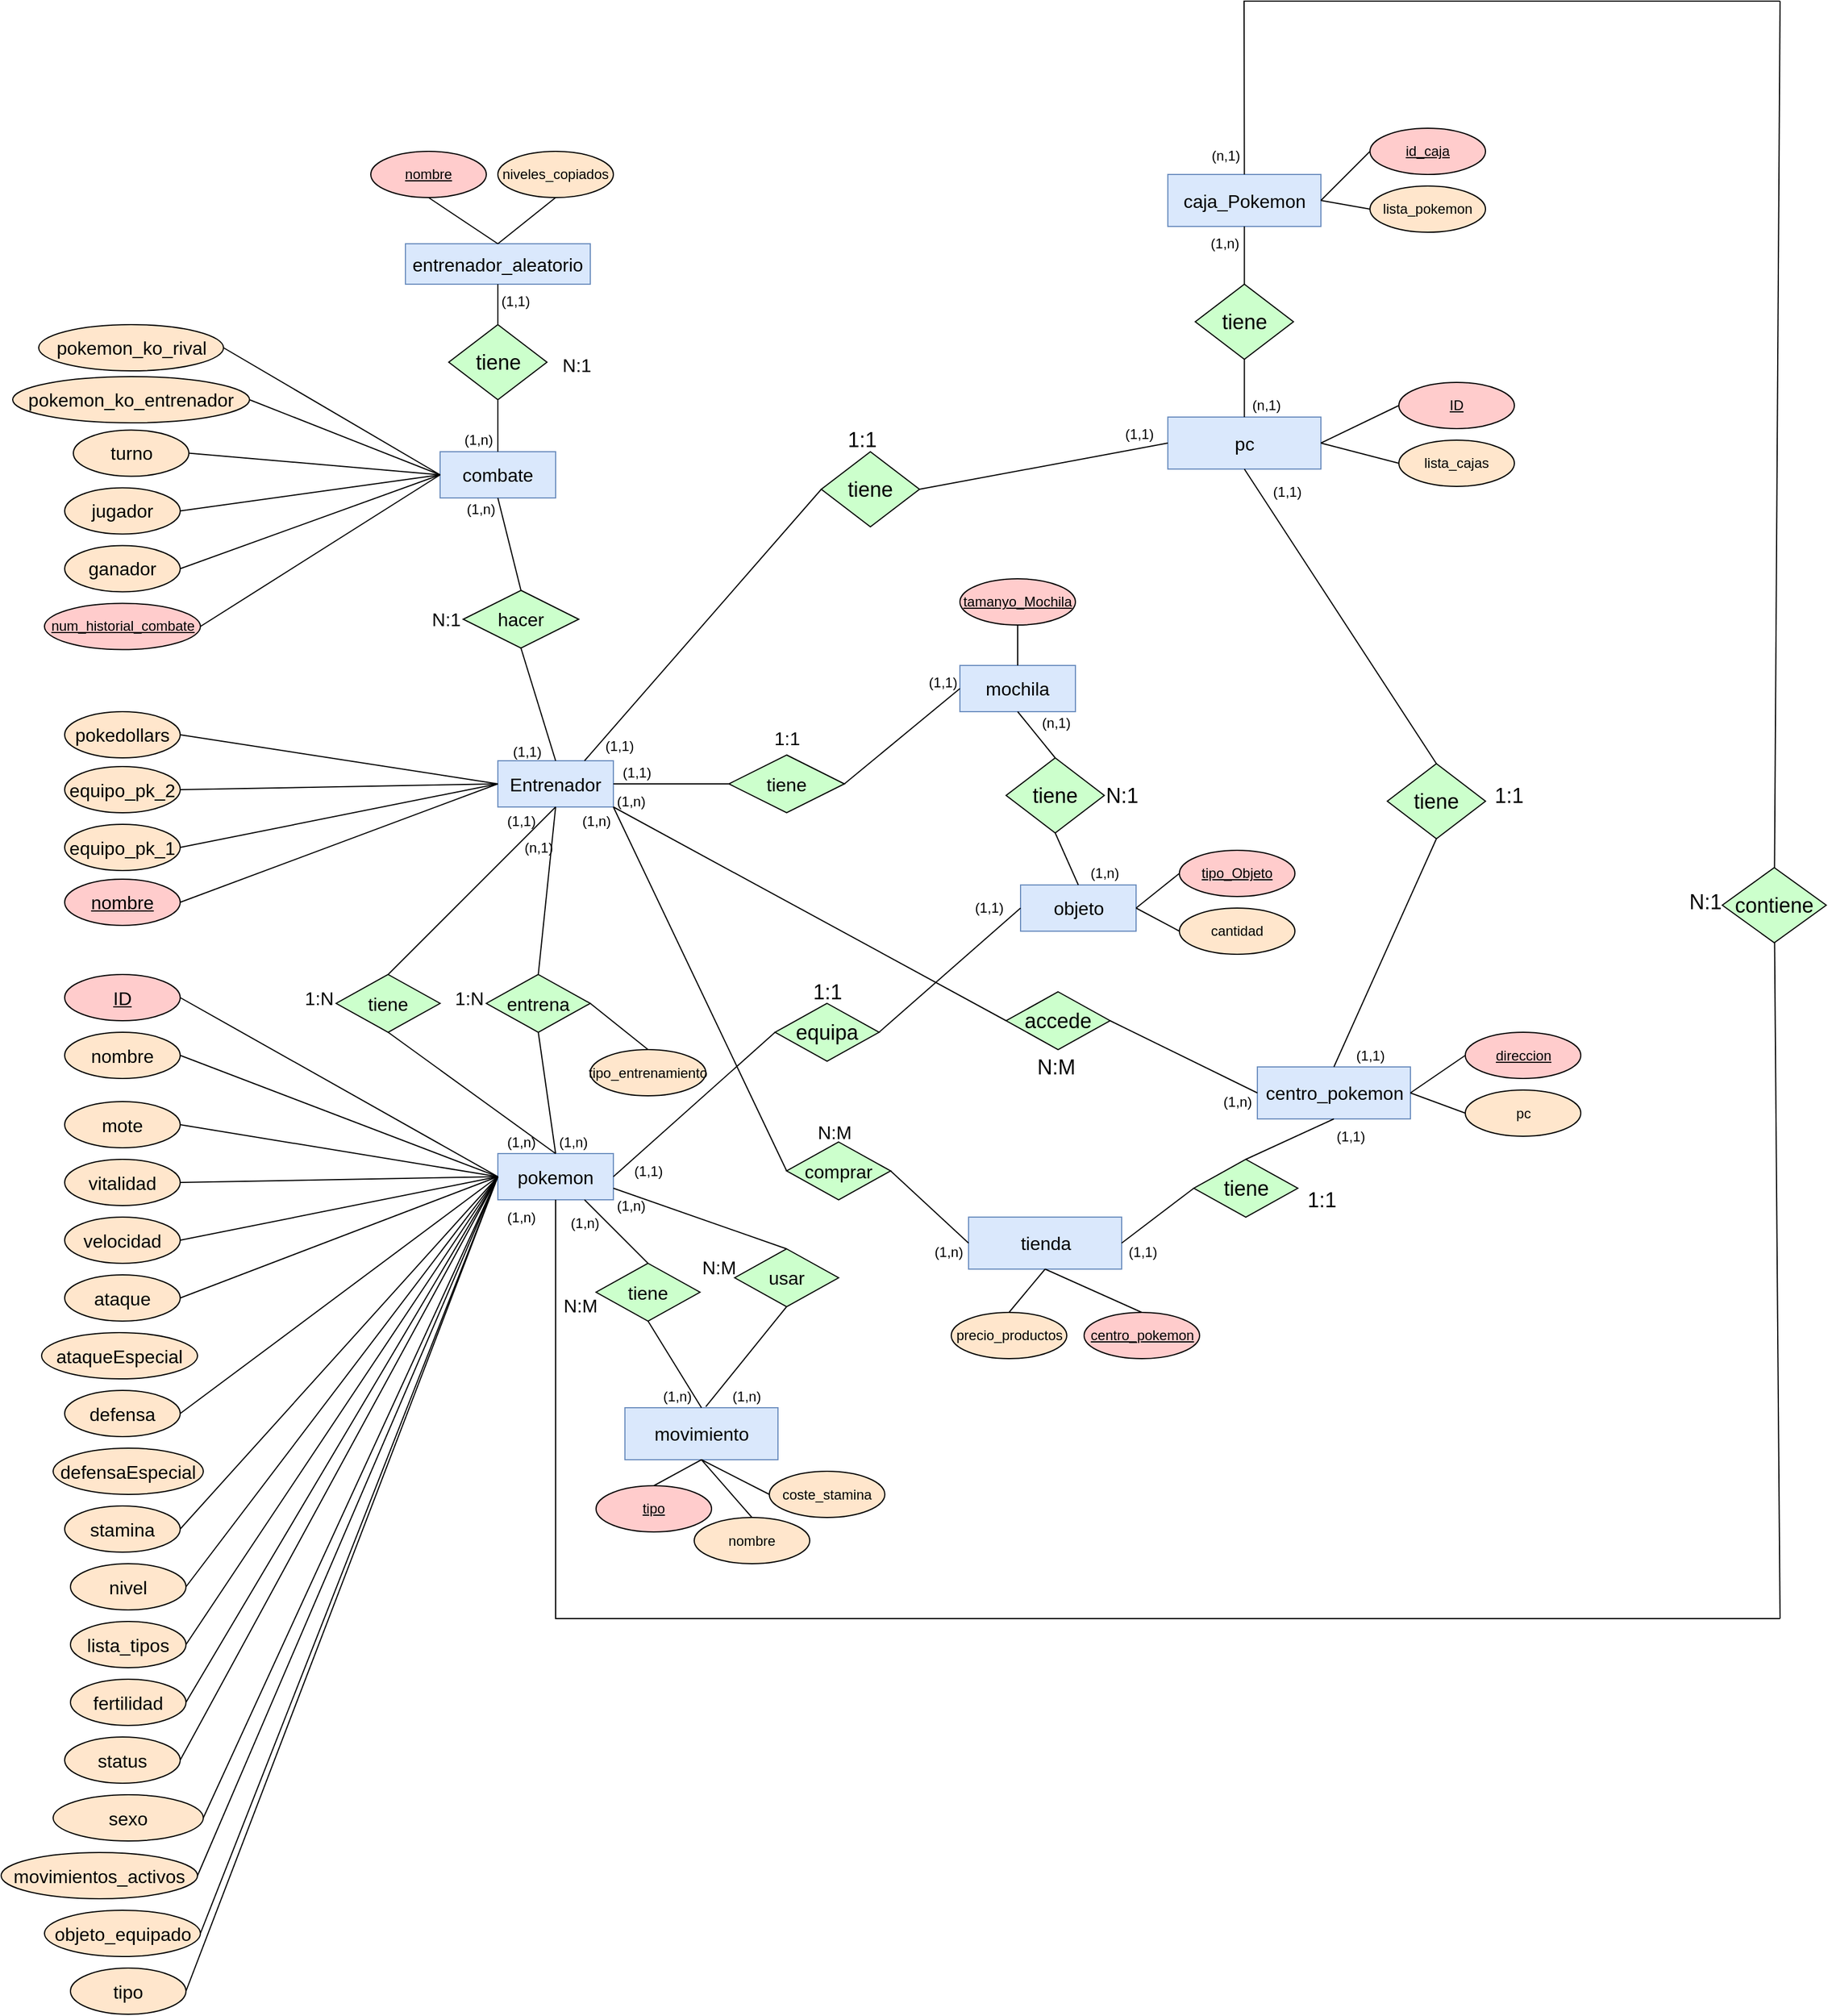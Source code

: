 <mxfile version="21.0.4" type="google"><diagram id="R2lEEEUBdFMjLlhIrx00" name="Page-1"><mxGraphModel dx="3112" dy="1042" grid="1" gridSize="10" guides="1" tooltips="1" connect="1" arrows="1" fold="1" page="1" pageScale="1" pageWidth="850" pageHeight="1100" math="0" shadow="0" extFonts="Permanent Marker^https://fonts.googleapis.com/css?family=Permanent+Marker"><root><mxCell id="0"/><mxCell id="1" parent="0"/><mxCell id="y7Jw2_vpx8nXLAR5U6la-2" value="pokemon" style="whiteSpace=wrap;html=1;align=center;fontSize=16;fillColor=#dae8fc;strokeColor=#6c8ebf;" parent="1" vertex="1"><mxGeometry x="170" y="1237.5" width="100" height="40" as="geometry"/></mxCell><mxCell id="y7Jw2_vpx8nXLAR5U6la-3" value="tiene" style="shape=rhombus;perimeter=rhombusPerimeter;whiteSpace=wrap;html=1;align=center;fontSize=16;fillColor=#CCFFCC;" parent="1" vertex="1"><mxGeometry x="30" y="1082.5" width="90" height="50" as="geometry"/></mxCell><mxCell id="y7Jw2_vpx8nXLAR5U6la-4" value="nombre" style="ellipse;whiteSpace=wrap;html=1;align=center;fontSize=16;fillColor=#FFE6CC;" parent="1" vertex="1"><mxGeometry x="-205" y="1132.5" width="100" height="40" as="geometry"/></mxCell><mxCell id="y7Jw2_vpx8nXLAR5U6la-5" value="ID" style="ellipse;whiteSpace=wrap;html=1;align=center;fontStyle=4;fontSize=16;fillColor=#FFCCCC;" parent="1" vertex="1"><mxGeometry x="-205" y="1082.5" width="100" height="40" as="geometry"/></mxCell><mxCell id="y7Jw2_vpx8nXLAR5U6la-6" value="mote" style="ellipse;whiteSpace=wrap;html=1;align=center;fontSize=16;fillColor=#FFE6CC;" parent="1" vertex="1"><mxGeometry x="-205" y="1192.5" width="100" height="40" as="geometry"/></mxCell><mxCell id="y7Jw2_vpx8nXLAR5U6la-7" value="vitalidad" style="ellipse;whiteSpace=wrap;html=1;align=center;fontSize=16;fillColor=#FFE6CC;" parent="1" vertex="1"><mxGeometry x="-205" y="1242.5" width="100" height="40" as="geometry"/></mxCell><mxCell id="y7Jw2_vpx8nXLAR5U6la-8" value="velocidad" style="ellipse;whiteSpace=wrap;html=1;align=center;fontSize=16;fillColor=#FFE6CC;" parent="1" vertex="1"><mxGeometry x="-205" y="1292.5" width="100" height="40" as="geometry"/></mxCell><mxCell id="y7Jw2_vpx8nXLAR5U6la-9" value="ataque" style="ellipse;whiteSpace=wrap;html=1;align=center;fontSize=16;fillColor=#FFE6CC;" parent="1" vertex="1"><mxGeometry x="-205" y="1342.5" width="100" height="40" as="geometry"/></mxCell><mxCell id="y7Jw2_vpx8nXLAR5U6la-10" value="ataqueEspecial" style="ellipse;whiteSpace=wrap;html=1;align=center;fontSize=16;fillColor=#FFE6CC;" parent="1" vertex="1"><mxGeometry x="-225" y="1392.5" width="135" height="40" as="geometry"/></mxCell><mxCell id="y7Jw2_vpx8nXLAR5U6la-11" value="defensa" style="ellipse;whiteSpace=wrap;html=1;align=center;fontSize=16;fillColor=#FFE6CC;" parent="1" vertex="1"><mxGeometry x="-205" y="1442.5" width="100" height="40" as="geometry"/></mxCell><mxCell id="y7Jw2_vpx8nXLAR5U6la-12" value="defensaEspecial" style="ellipse;whiteSpace=wrap;html=1;align=center;fontSize=16;fillColor=#FFE6CC;" parent="1" vertex="1"><mxGeometry x="-215" y="1492.5" width="130" height="40" as="geometry"/></mxCell><mxCell id="y7Jw2_vpx8nXLAR5U6la-13" value="stamina" style="ellipse;whiteSpace=wrap;html=1;align=center;fontSize=16;fillColor=#FFE6CC;" parent="1" vertex="1"><mxGeometry x="-205" y="1542.5" width="100" height="40" as="geometry"/></mxCell><mxCell id="y7Jw2_vpx8nXLAR5U6la-14" value="nivel" style="ellipse;whiteSpace=wrap;html=1;align=center;fontSize=16;fillColor=#FFE6CC;" parent="1" vertex="1"><mxGeometry x="-200" y="1592.5" width="100" height="40" as="geometry"/></mxCell><mxCell id="y7Jw2_vpx8nXLAR5U6la-15" value="lista_tipos" style="ellipse;whiteSpace=wrap;html=1;align=center;fontSize=16;fillColor=#FFE6CC;" parent="1" vertex="1"><mxGeometry x="-200" y="1642.5" width="100" height="40" as="geometry"/></mxCell><mxCell id="y7Jw2_vpx8nXLAR5U6la-16" value="fertilidad" style="ellipse;whiteSpace=wrap;html=1;align=center;fontSize=16;fillColor=#FFE6CC;" parent="1" vertex="1"><mxGeometry x="-200" y="1692.5" width="100" height="40" as="geometry"/></mxCell><mxCell id="y7Jw2_vpx8nXLAR5U6la-17" value="status" style="ellipse;whiteSpace=wrap;html=1;align=center;fontSize=16;fillColor=#FFE6CC;" parent="1" vertex="1"><mxGeometry x="-205" y="1742.5" width="100" height="40" as="geometry"/></mxCell><mxCell id="y7Jw2_vpx8nXLAR5U6la-18" value="sexo" style="ellipse;whiteSpace=wrap;html=1;align=center;fontSize=16;fillColor=#FFE6CC;" parent="1" vertex="1"><mxGeometry x="-215" y="1792.5" width="130" height="40" as="geometry"/></mxCell><mxCell id="y7Jw2_vpx8nXLAR5U6la-19" value="movimientos_activos" style="ellipse;whiteSpace=wrap;html=1;align=center;fontSize=16;fillColor=#FFE6CC;" parent="1" vertex="1"><mxGeometry x="-260" y="1842.5" width="170" height="40" as="geometry"/></mxCell><mxCell id="y7Jw2_vpx8nXLAR5U6la-20" value="objeto_equipado" style="ellipse;whiteSpace=wrap;html=1;align=center;fontSize=16;fillColor=#FFE6CC;" parent="1" vertex="1"><mxGeometry x="-222.5" y="1892.5" width="135" height="40" as="geometry"/></mxCell><mxCell id="y7Jw2_vpx8nXLAR5U6la-21" value="tipo" style="ellipse;whiteSpace=wrap;html=1;align=center;fontSize=16;fillColor=#FFE6CC;" parent="1" vertex="1"><mxGeometry x="-200" y="1942.5" width="100" height="40" as="geometry"/></mxCell><mxCell id="y7Jw2_vpx8nXLAR5U6la-22" value="" style="endArrow=none;html=1;rounded=0;fontSize=12;startSize=8;endSize=8;curved=1;exitX=1;exitY=0.5;exitDx=0;exitDy=0;entryX=0;entryY=0.5;entryDx=0;entryDy=0;" parent="1" source="y7Jw2_vpx8nXLAR5U6la-21" target="y7Jw2_vpx8nXLAR5U6la-2" edge="1"><mxGeometry relative="1" as="geometry"><mxPoint x="230" y="1277.5" as="sourcePoint"/><mxPoint x="390" y="1277.5" as="targetPoint"/></mxGeometry></mxCell><mxCell id="y7Jw2_vpx8nXLAR5U6la-23" value="" style="endArrow=none;html=1;rounded=0;fontSize=12;startSize=8;endSize=8;curved=1;entryX=0;entryY=0.5;entryDx=0;entryDy=0;exitX=1;exitY=0.5;exitDx=0;exitDy=0;" parent="1" source="y7Jw2_vpx8nXLAR5U6la-20" target="y7Jw2_vpx8nXLAR5U6la-2" edge="1"><mxGeometry relative="1" as="geometry"><mxPoint x="30" y="1647.5" as="sourcePoint"/><mxPoint x="390" y="1277.5" as="targetPoint"/></mxGeometry></mxCell><mxCell id="y7Jw2_vpx8nXLAR5U6la-25" value="" style="endArrow=none;html=1;rounded=0;fontSize=12;startSize=8;endSize=8;curved=1;exitX=1;exitY=0.5;exitDx=0;exitDy=0;entryX=0;entryY=0.5;entryDx=0;entryDy=0;" parent="1" source="y7Jw2_vpx8nXLAR5U6la-18" target="y7Jw2_vpx8nXLAR5U6la-2" edge="1"><mxGeometry relative="1" as="geometry"><mxPoint x="25" y="1557.5" as="sourcePoint"/><mxPoint x="390" y="1277.5" as="targetPoint"/></mxGeometry></mxCell><mxCell id="y7Jw2_vpx8nXLAR5U6la-26" value="" style="endArrow=none;html=1;rounded=0;fontSize=12;startSize=8;endSize=8;curved=1;exitX=1;exitY=0.5;exitDx=0;exitDy=0;" parent="1" source="y7Jw2_vpx8nXLAR5U6la-17" edge="1"><mxGeometry relative="1" as="geometry"><mxPoint x="230" y="1277.5" as="sourcePoint"/><mxPoint x="170" y="1257.5" as="targetPoint"/></mxGeometry></mxCell><mxCell id="y7Jw2_vpx8nXLAR5U6la-27" value="" style="endArrow=none;html=1;rounded=0;fontSize=12;startSize=8;endSize=8;curved=1;exitX=1;exitY=0.5;exitDx=0;exitDy=0;entryX=0;entryY=0.5;entryDx=0;entryDy=0;" parent="1" source="y7Jw2_vpx8nXLAR5U6la-16" target="y7Jw2_vpx8nXLAR5U6la-2" edge="1"><mxGeometry relative="1" as="geometry"><mxPoint x="230" y="1277.5" as="sourcePoint"/><mxPoint x="390" y="1277.5" as="targetPoint"/></mxGeometry></mxCell><mxCell id="y7Jw2_vpx8nXLAR5U6la-28" value="" style="endArrow=none;html=1;rounded=0;fontSize=12;startSize=8;endSize=8;curved=1;exitX=1;exitY=0.5;exitDx=0;exitDy=0;entryX=0;entryY=0.5;entryDx=0;entryDy=0;" parent="1" source="y7Jw2_vpx8nXLAR5U6la-15" target="y7Jw2_vpx8nXLAR5U6la-2" edge="1"><mxGeometry relative="1" as="geometry"><mxPoint x="230" y="1277.5" as="sourcePoint"/><mxPoint x="390" y="1277.5" as="targetPoint"/></mxGeometry></mxCell><mxCell id="y7Jw2_vpx8nXLAR5U6la-29" value="" style="endArrow=none;html=1;rounded=0;fontSize=12;startSize=8;endSize=8;curved=1;exitX=1;exitY=0.5;exitDx=0;exitDy=0;entryX=0;entryY=0.5;entryDx=0;entryDy=0;" parent="1" source="y7Jw2_vpx8nXLAR5U6la-14" target="y7Jw2_vpx8nXLAR5U6la-2" edge="1"><mxGeometry relative="1" as="geometry"><mxPoint x="230" y="1277.5" as="sourcePoint"/><mxPoint x="390" y="1277.5" as="targetPoint"/></mxGeometry></mxCell><mxCell id="y7Jw2_vpx8nXLAR5U6la-30" value="" style="endArrow=none;html=1;rounded=0;fontSize=12;startSize=8;endSize=8;curved=1;exitX=1;exitY=0.5;exitDx=0;exitDy=0;entryX=0;entryY=0.5;entryDx=0;entryDy=0;" parent="1" source="y7Jw2_vpx8nXLAR5U6la-13" target="y7Jw2_vpx8nXLAR5U6la-2" edge="1"><mxGeometry relative="1" as="geometry"><mxPoint x="230" y="1277.5" as="sourcePoint"/><mxPoint x="390" y="1277.5" as="targetPoint"/></mxGeometry></mxCell><mxCell id="y7Jw2_vpx8nXLAR5U6la-31" value="" style="endArrow=none;html=1;rounded=0;fontSize=12;startSize=8;endSize=8;curved=1;exitX=1;exitY=0.5;exitDx=0;exitDy=0;entryX=0;entryY=0.5;entryDx=0;entryDy=0;" parent="1" source="y7Jw2_vpx8nXLAR5U6la-7" target="y7Jw2_vpx8nXLAR5U6la-2" edge="1"><mxGeometry relative="1" as="geometry"><mxPoint x="25" y="1257.5" as="sourcePoint"/><mxPoint x="390" y="1277.5" as="targetPoint"/></mxGeometry></mxCell><mxCell id="y7Jw2_vpx8nXLAR5U6la-32" value="" style="endArrow=none;html=1;rounded=0;fontSize=12;startSize=8;endSize=8;curved=1;exitX=1;exitY=0.5;exitDx=0;exitDy=0;entryX=0;entryY=0.5;entryDx=0;entryDy=0;" parent="1" source="y7Jw2_vpx8nXLAR5U6la-11" target="y7Jw2_vpx8nXLAR5U6la-2" edge="1"><mxGeometry relative="1" as="geometry"><mxPoint x="230" y="1277.5" as="sourcePoint"/><mxPoint x="390" y="1277.5" as="targetPoint"/></mxGeometry></mxCell><mxCell id="y7Jw2_vpx8nXLAR5U6la-34" value="" style="endArrow=none;html=1;rounded=0;fontSize=12;startSize=8;endSize=8;curved=1;exitX=1;exitY=0.5;exitDx=0;exitDy=0;entryX=0;entryY=0.5;entryDx=0;entryDy=0;" parent="1" source="y7Jw2_vpx8nXLAR5U6la-9" target="y7Jw2_vpx8nXLAR5U6la-2" edge="1"><mxGeometry relative="1" as="geometry"><mxPoint x="230" y="1277.5" as="sourcePoint"/><mxPoint x="390" y="1277.5" as="targetPoint"/></mxGeometry></mxCell><mxCell id="y7Jw2_vpx8nXLAR5U6la-35" value="" style="endArrow=none;html=1;rounded=0;fontSize=12;startSize=8;endSize=8;curved=1;exitX=1;exitY=0.5;exitDx=0;exitDy=0;" parent="1" source="y7Jw2_vpx8nXLAR5U6la-8" edge="1"><mxGeometry relative="1" as="geometry"><mxPoint x="230" y="1277.5" as="sourcePoint"/><mxPoint x="170" y="1257.5" as="targetPoint"/></mxGeometry></mxCell><mxCell id="y7Jw2_vpx8nXLAR5U6la-37" value="" style="endArrow=none;html=1;rounded=0;fontSize=12;startSize=8;endSize=8;curved=1;exitX=1;exitY=0.5;exitDx=0;exitDy=0;entryX=0;entryY=0.5;entryDx=0;entryDy=0;" parent="1" source="y7Jw2_vpx8nXLAR5U6la-6" target="y7Jw2_vpx8nXLAR5U6la-2" edge="1"><mxGeometry relative="1" as="geometry"><mxPoint x="230" y="1277.5" as="sourcePoint"/><mxPoint x="390" y="1277.5" as="targetPoint"/></mxGeometry></mxCell><mxCell id="y7Jw2_vpx8nXLAR5U6la-38" value="" style="endArrow=none;html=1;rounded=0;fontSize=12;startSize=8;endSize=8;curved=1;exitX=1;exitY=0.5;exitDx=0;exitDy=0;entryX=0;entryY=0.5;entryDx=0;entryDy=0;" parent="1" source="y7Jw2_vpx8nXLAR5U6la-5" target="y7Jw2_vpx8nXLAR5U6la-2" edge="1"><mxGeometry relative="1" as="geometry"><mxPoint x="230" y="1277.5" as="sourcePoint"/><mxPoint x="390" y="1277.5" as="targetPoint"/></mxGeometry></mxCell><mxCell id="y7Jw2_vpx8nXLAR5U6la-39" value="" style="endArrow=none;html=1;rounded=0;fontSize=12;startSize=8;endSize=8;curved=1;exitX=1;exitY=0.5;exitDx=0;exitDy=0;entryX=0;entryY=0.5;entryDx=0;entryDy=0;" parent="1" source="y7Jw2_vpx8nXLAR5U6la-4" target="y7Jw2_vpx8nXLAR5U6la-2" edge="1"><mxGeometry relative="1" as="geometry"><mxPoint x="230" y="1277.5" as="sourcePoint"/><mxPoint x="390" y="1277.5" as="targetPoint"/></mxGeometry></mxCell><mxCell id="y7Jw2_vpx8nXLAR5U6la-40" value="" style="endArrow=none;html=1;rounded=0;fontSize=12;startSize=8;endSize=8;curved=1;exitX=0.5;exitY=1;exitDx=0;exitDy=0;entryX=0.5;entryY=0;entryDx=0;entryDy=0;" parent="1" source="y7Jw2_vpx8nXLAR5U6la-3" target="y7Jw2_vpx8nXLAR5U6la-2" edge="1"><mxGeometry relative="1" as="geometry"><mxPoint x="230" y="1277.5" as="sourcePoint"/><mxPoint x="390" y="1277.5" as="targetPoint"/></mxGeometry></mxCell><mxCell id="y7Jw2_vpx8nXLAR5U6la-41" value="Entrenador" style="whiteSpace=wrap;html=1;align=center;fontSize=16;fillColor=#dae8fc;strokeColor=#6c8ebf;" parent="1" vertex="1"><mxGeometry x="170" y="897.5" width="100" height="40" as="geometry"/></mxCell><mxCell id="y7Jw2_vpx8nXLAR5U6la-42" value="nombre" style="ellipse;whiteSpace=wrap;html=1;align=center;fontStyle=4;fontSize=16;fillColor=#FFCCCC;" parent="1" vertex="1"><mxGeometry x="-205" y="1000" width="100" height="40" as="geometry"/></mxCell><mxCell id="y7Jw2_vpx8nXLAR5U6la-43" value="pokedollars" style="ellipse;whiteSpace=wrap;html=1;align=center;fontSize=16;fillColor=#FFE6CC;" parent="1" vertex="1"><mxGeometry x="-205" y="855" width="100" height="40" as="geometry"/></mxCell><mxCell id="y7Jw2_vpx8nXLAR5U6la-44" value="" style="endArrow=none;html=1;rounded=0;fontSize=12;startSize=8;endSize=8;curved=1;exitX=1;exitY=0.5;exitDx=0;exitDy=0;entryX=0;entryY=0.5;entryDx=0;entryDy=0;" parent="1" source="y7Jw2_vpx8nXLAR5U6la-19" target="y7Jw2_vpx8nXLAR5U6la-2" edge="1"><mxGeometry relative="1" as="geometry"><mxPoint x="380" y="1187.5" as="sourcePoint"/><mxPoint x="540" y="1187.5" as="targetPoint"/></mxGeometry></mxCell><mxCell id="y7Jw2_vpx8nXLAR5U6la-45" value="" style="endArrow=none;html=1;rounded=0;fontSize=12;startSize=8;endSize=8;curved=1;exitX=0;exitY=0.5;exitDx=0;exitDy=0;entryX=1;entryY=0.5;entryDx=0;entryDy=0;" parent="1" source="y7Jw2_vpx8nXLAR5U6la-41" target="y7Jw2_vpx8nXLAR5U6la-48" edge="1"><mxGeometry relative="1" as="geometry"><mxPoint x="70" y="1217.5" as="sourcePoint"/><mxPoint x="330" y="857.5" as="targetPoint"/></mxGeometry></mxCell><mxCell id="y7Jw2_vpx8nXLAR5U6la-46" value="" style="endArrow=none;html=1;rounded=0;fontSize=12;startSize=8;endSize=8;curved=1;exitX=0;exitY=0.5;exitDx=0;exitDy=0;entryX=1;entryY=0.5;entryDx=0;entryDy=0;" parent="1" source="y7Jw2_vpx8nXLAR5U6la-41" target="y7Jw2_vpx8nXLAR5U6la-42" edge="1"><mxGeometry relative="1" as="geometry"><mxPoint x="120" y="957.5" as="sourcePoint"/><mxPoint x="280" y="957.5" as="targetPoint"/></mxGeometry></mxCell><mxCell id="y7Jw2_vpx8nXLAR5U6la-47" value="equipo_pk_2" style="ellipse;whiteSpace=wrap;html=1;align=center;fontSize=16;fillColor=#FFE6CC;" parent="1" vertex="1"><mxGeometry x="-205" y="902.5" width="100" height="40" as="geometry"/></mxCell><mxCell id="y7Jw2_vpx8nXLAR5U6la-48" value="equipo_pk_1" style="ellipse;whiteSpace=wrap;html=1;align=center;fontSize=16;fillColor=#FFE6CC;" parent="1" vertex="1"><mxGeometry x="-205" y="952.5" width="100" height="40" as="geometry"/></mxCell><mxCell id="y7Jw2_vpx8nXLAR5U6la-49" value="" style="endArrow=none;html=1;rounded=0;fontSize=12;startSize=8;endSize=8;curved=1;exitX=0;exitY=0.5;exitDx=0;exitDy=0;entryX=1;entryY=0.5;entryDx=0;entryDy=0;" parent="1" source="y7Jw2_vpx8nXLAR5U6la-41" target="y7Jw2_vpx8nXLAR5U6la-47" edge="1"><mxGeometry relative="1" as="geometry"><mxPoint x="170" y="1097.5" as="sourcePoint"/><mxPoint x="330" y="1097.5" as="targetPoint"/></mxGeometry></mxCell><mxCell id="y7Jw2_vpx8nXLAR5U6la-50" value="" style="endArrow=none;html=1;rounded=0;fontSize=12;startSize=8;endSize=8;curved=1;entryX=1;entryY=0.5;entryDx=0;entryDy=0;exitX=0;exitY=0.5;exitDx=0;exitDy=0;" parent="1" source="y7Jw2_vpx8nXLAR5U6la-41" target="y7Jw2_vpx8nXLAR5U6la-43" edge="1"><mxGeometry relative="1" as="geometry"><mxPoint x="230" y="897.5" as="sourcePoint"/><mxPoint x="330" y="1097.5" as="targetPoint"/></mxGeometry></mxCell><mxCell id="y7Jw2_vpx8nXLAR5U6la-51" value="" style="endArrow=none;html=1;rounded=0;fontSize=12;startSize=8;endSize=8;curved=1;exitX=0.5;exitY=1;exitDx=0;exitDy=0;entryX=0.5;entryY=0;entryDx=0;entryDy=0;" parent="1" source="y7Jw2_vpx8nXLAR5U6la-41" target="y7Jw2_vpx8nXLAR5U6la-3" edge="1"><mxGeometry relative="1" as="geometry"><mxPoint x="280" y="1017.5" as="sourcePoint"/><mxPoint x="220.0" y="1027.5" as="targetPoint"/></mxGeometry></mxCell><mxCell id="y7Jw2_vpx8nXLAR5U6la-54" value="1:N" style="text;html=1;align=center;verticalAlign=middle;resizable=0;points=[];autosize=1;strokeColor=none;fillColor=none;fontSize=16;" parent="1" vertex="1"><mxGeometry x="-10" y="1087.5" width="50" height="30" as="geometry"/></mxCell><mxCell id="y7Jw2_vpx8nXLAR5U6la-55" value="tiene" style="shape=rhombus;perimeter=rhombusPerimeter;whiteSpace=wrap;html=1;align=center;fontSize=16;fillColor=#CCFFCC;" parent="1" vertex="1"><mxGeometry x="370" y="892.5" width="100" height="50" as="geometry"/></mxCell><mxCell id="y7Jw2_vpx8nXLAR5U6la-56" value="" style="endArrow=none;html=1;rounded=0;fontSize=12;startSize=8;endSize=8;curved=1;exitX=1;exitY=0.5;exitDx=0;exitDy=0;entryX=0;entryY=0.5;entryDx=0;entryDy=0;" parent="1" source="y7Jw2_vpx8nXLAR5U6la-41" target="y7Jw2_vpx8nXLAR5U6la-55" edge="1"><mxGeometry relative="1" as="geometry"><mxPoint x="240" y="1097.5" as="sourcePoint"/><mxPoint x="400" y="1097.5" as="targetPoint"/></mxGeometry></mxCell><mxCell id="y7Jw2_vpx8nXLAR5U6la-57" value="mochila" style="whiteSpace=wrap;html=1;align=center;fontSize=16;fillColor=#dae8fc;strokeColor=#6c8ebf;" parent="1" vertex="1"><mxGeometry x="570" y="815" width="100" height="40" as="geometry"/></mxCell><mxCell id="y7Jw2_vpx8nXLAR5U6la-58" value="" style="endArrow=none;html=1;rounded=0;fontSize=12;startSize=8;endSize=8;curved=1;exitX=1;exitY=0.5;exitDx=0;exitDy=0;entryX=0;entryY=0.5;entryDx=0;entryDy=0;" parent="1" source="y7Jw2_vpx8nXLAR5U6la-55" target="y7Jw2_vpx8nXLAR5U6la-57" edge="1"><mxGeometry relative="1" as="geometry"><mxPoint x="420" y="1097.5" as="sourcePoint"/><mxPoint x="580" y="1097.5" as="targetPoint"/></mxGeometry></mxCell><mxCell id="y7Jw2_vpx8nXLAR5U6la-61" value="1:1" style="text;html=1;align=center;verticalAlign=middle;resizable=0;points=[];autosize=1;strokeColor=none;fillColor=none;fontSize=16;" parent="1" vertex="1"><mxGeometry x="395" y="862.5" width="50" height="30" as="geometry"/></mxCell><mxCell id="y7Jw2_vpx8nXLAR5U6la-63" value="objeto" style="whiteSpace=wrap;html=1;align=center;fontSize=16;fillColor=#dae8fc;strokeColor=#6c8ebf;" parent="1" vertex="1"><mxGeometry x="622.5" y="1005" width="100" height="40" as="geometry"/></mxCell><mxCell id="y7Jw2_vpx8nXLAR5U6la-64" value="" style="endArrow=none;html=1;rounded=0;exitX=0.5;exitY=1;exitDx=0;exitDy=0;entryX=0.5;entryY=0;entryDx=0;entryDy=0;" parent="1" source="y7Jw2_vpx8nXLAR5U6la-57" target="y7Jw2_vpx8nXLAR5U6la-65" edge="1"><mxGeometry relative="1" as="geometry"><mxPoint x="820" y="955" as="sourcePoint"/><mxPoint x="780" y="1005" as="targetPoint"/></mxGeometry></mxCell><mxCell id="y7Jw2_vpx8nXLAR5U6la-65" value="&lt;font style=&quot;font-size: 18px;&quot;&gt;tiene&lt;/font&gt;" style="shape=rhombus;perimeter=rhombusPerimeter;whiteSpace=wrap;html=1;align=center;fillColor=#CCFFCC;" parent="1" vertex="1"><mxGeometry x="610" y="895" width="85" height="65" as="geometry"/></mxCell><mxCell id="y7Jw2_vpx8nXLAR5U6la-66" value="" style="endArrow=none;html=1;rounded=0;exitX=0.5;exitY=1;exitDx=0;exitDy=0;entryX=0.5;entryY=0;entryDx=0;entryDy=0;" parent="1" source="y7Jw2_vpx8nXLAR5U6la-65" target="y7Jw2_vpx8nXLAR5U6la-63" edge="1"><mxGeometry relative="1" as="geometry"><mxPoint x="580" y="1195" as="sourcePoint"/><mxPoint x="740" y="1195" as="targetPoint"/></mxGeometry></mxCell><mxCell id="y7Jw2_vpx8nXLAR5U6la-69" value="tamanyo_Mochila" style="ellipse;whiteSpace=wrap;html=1;align=center;fontStyle=4;fillColor=#FFCCCC;" parent="1" vertex="1"><mxGeometry x="570" y="740" width="100" height="40" as="geometry"/></mxCell><mxCell id="y7Jw2_vpx8nXLAR5U6la-70" value="" style="endArrow=none;html=1;rounded=0;exitX=0.5;exitY=1;exitDx=0;exitDy=0;entryX=0.5;entryY=0;entryDx=0;entryDy=0;" parent="1" source="y7Jw2_vpx8nXLAR5U6la-69" target="y7Jw2_vpx8nXLAR5U6la-57" edge="1"><mxGeometry relative="1" as="geometry"><mxPoint x="610" y="955" as="sourcePoint"/><mxPoint x="770" y="955" as="targetPoint"/></mxGeometry></mxCell><mxCell id="y7Jw2_vpx8nXLAR5U6la-71" value="cantidad" style="ellipse;whiteSpace=wrap;html=1;align=center;fillColor=#FFE6CC;" parent="1" vertex="1"><mxGeometry x="760" y="1025" width="100" height="40" as="geometry"/></mxCell><mxCell id="y7Jw2_vpx8nXLAR5U6la-72" value="tipo_Objeto" style="ellipse;whiteSpace=wrap;html=1;align=center;fontStyle=4;fillColor=#FFCCCC;" parent="1" vertex="1"><mxGeometry x="760" y="975" width="100" height="40" as="geometry"/></mxCell><mxCell id="y7Jw2_vpx8nXLAR5U6la-73" value="" style="endArrow=none;html=1;rounded=0;exitX=1;exitY=0.5;exitDx=0;exitDy=0;entryX=0;entryY=0.5;entryDx=0;entryDy=0;" parent="1" source="y7Jw2_vpx8nXLAR5U6la-63" target="y7Jw2_vpx8nXLAR5U6la-72" edge="1"><mxGeometry relative="1" as="geometry"><mxPoint x="700" y="1075" as="sourcePoint"/><mxPoint x="860" y="1075" as="targetPoint"/></mxGeometry></mxCell><mxCell id="y7Jw2_vpx8nXLAR5U6la-74" value="" style="endArrow=none;html=1;rounded=0;exitX=1;exitY=0.5;exitDx=0;exitDy=0;entryX=0;entryY=0.5;entryDx=0;entryDy=0;" parent="1" source="y7Jw2_vpx8nXLAR5U6la-63" target="y7Jw2_vpx8nXLAR5U6la-71" edge="1"><mxGeometry relative="1" as="geometry"><mxPoint x="700" y="1075" as="sourcePoint"/><mxPoint x="860" y="1075" as="targetPoint"/></mxGeometry></mxCell><mxCell id="y7Jw2_vpx8nXLAR5U6la-75" value="(1,n)" style="text;html=1;align=center;verticalAlign=middle;resizable=0;points=[];autosize=1;strokeColor=none;fillColor=none;" parent="1" vertex="1"><mxGeometry x="670" y="980" width="50" height="30" as="geometry"/></mxCell><mxCell id="y7Jw2_vpx8nXLAR5U6la-76" value="(n,1)" style="text;html=1;align=center;verticalAlign=middle;resizable=0;points=[];autosize=1;strokeColor=none;fillColor=none;" parent="1" vertex="1"><mxGeometry x="627.5" y="850" width="50" height="30" as="geometry"/></mxCell><mxCell id="y7Jw2_vpx8nXLAR5U6la-78" value="&lt;span style=&quot;font-size: 18px;&quot;&gt;equipa&lt;/span&gt;" style="shape=rhombus;perimeter=rhombusPerimeter;whiteSpace=wrap;html=1;align=center;fillColor=#CCFFCC;" parent="1" vertex="1"><mxGeometry x="410" y="1107.5" width="90" height="50" as="geometry"/></mxCell><mxCell id="y7Jw2_vpx8nXLAR5U6la-79" value="" style="endArrow=none;html=1;rounded=0;exitX=1;exitY=0.5;exitDx=0;exitDy=0;entryX=0;entryY=0.5;entryDx=0;entryDy=0;" parent="1" source="y7Jw2_vpx8nXLAR5U6la-2" target="y7Jw2_vpx8nXLAR5U6la-78" edge="1"><mxGeometry relative="1" as="geometry"><mxPoint x="430" y="1247.5" as="sourcePoint"/><mxPoint x="590" y="1247.5" as="targetPoint"/></mxGeometry></mxCell><mxCell id="y7Jw2_vpx8nXLAR5U6la-80" value="" style="endArrow=none;html=1;rounded=0;exitX=1;exitY=0.5;exitDx=0;exitDy=0;entryX=0;entryY=0.5;entryDx=0;entryDy=0;" parent="1" source="y7Jw2_vpx8nXLAR5U6la-78" target="y7Jw2_vpx8nXLAR5U6la-63" edge="1"><mxGeometry relative="1" as="geometry"><mxPoint x="430" y="1247.5" as="sourcePoint"/><mxPoint x="590" y="1247.5" as="targetPoint"/></mxGeometry></mxCell><mxCell id="y7Jw2_vpx8nXLAR5U6la-82" value="(1,1)" style="text;html=1;align=center;verticalAlign=middle;resizable=0;points=[];autosize=1;strokeColor=none;fillColor=none;" parent="1" vertex="1"><mxGeometry x="570" y="1010" width="50" height="30" as="geometry"/></mxCell><mxCell id="y7Jw2_vpx8nXLAR5U6la-83" value="&lt;font style=&quot;font-size: 18px;&quot;&gt;1:1&lt;/font&gt;" style="text;html=1;align=center;verticalAlign=middle;resizable=0;points=[];autosize=1;strokeColor=none;fillColor=none;" parent="1" vertex="1"><mxGeometry x="430" y="1077.5" width="50" height="40" as="geometry"/></mxCell><mxCell id="y7Jw2_vpx8nXLAR5U6la-85" value="centro_pokemon" style="whiteSpace=wrap;html=1;align=center;fontSize=16;fillColor=#dae8fc;strokeColor=#6c8ebf;" parent="1" vertex="1"><mxGeometry x="827.5" y="1162.5" width="132.5" height="45" as="geometry"/></mxCell><mxCell id="y7Jw2_vpx8nXLAR5U6la-86" value="tienda" style="whiteSpace=wrap;html=1;align=center;fontSize=16;fillColor=#dae8fc;strokeColor=#6c8ebf;" parent="1" vertex="1"><mxGeometry x="577.5" y="1292.5" width="132.5" height="45" as="geometry"/></mxCell><mxCell id="y7Jw2_vpx8nXLAR5U6la-87" value="&lt;span style=&quot;font-size: 18px;&quot;&gt;tiene&lt;/span&gt;" style="shape=rhombus;perimeter=rhombusPerimeter;whiteSpace=wrap;html=1;align=center;fillColor=#CCFFCC;" parent="1" vertex="1"><mxGeometry x="772.5" y="1242.5" width="90" height="50" as="geometry"/></mxCell><mxCell id="y7Jw2_vpx8nXLAR5U6la-88" value="" style="endArrow=none;html=1;rounded=0;exitX=0.5;exitY=1;exitDx=0;exitDy=0;entryX=0.5;entryY=0;entryDx=0;entryDy=0;" parent="1" source="y7Jw2_vpx8nXLAR5U6la-85" target="y7Jw2_vpx8nXLAR5U6la-87" edge="1"><mxGeometry relative="1" as="geometry"><mxPoint x="540" y="1307.5" as="sourcePoint"/><mxPoint x="700" y="1307.5" as="targetPoint"/></mxGeometry></mxCell><mxCell id="y7Jw2_vpx8nXLAR5U6la-89" value="" style="endArrow=none;html=1;rounded=0;exitX=1;exitY=0.5;exitDx=0;exitDy=0;entryX=0;entryY=0.5;entryDx=0;entryDy=0;" parent="1" source="y7Jw2_vpx8nXLAR5U6la-86" target="y7Jw2_vpx8nXLAR5U6la-87" edge="1"><mxGeometry relative="1" as="geometry"><mxPoint x="620" y="1287.5" as="sourcePoint"/><mxPoint x="780" y="1287.5" as="targetPoint"/></mxGeometry></mxCell><mxCell id="y7Jw2_vpx8nXLAR5U6la-90" value="(1,1)" style="text;html=1;align=center;verticalAlign=middle;resizable=0;points=[];autosize=1;strokeColor=none;fillColor=none;" parent="1" vertex="1"><mxGeometry x="702.5" y="1307.5" width="50" height="30" as="geometry"/></mxCell><mxCell id="y7Jw2_vpx8nXLAR5U6la-91" value="(1,1)" style="text;html=1;align=center;verticalAlign=middle;resizable=0;points=[];autosize=1;strokeColor=none;fillColor=none;" parent="1" vertex="1"><mxGeometry x="882.5" y="1207.5" width="50" height="30" as="geometry"/></mxCell><mxCell id="y7Jw2_vpx8nXLAR5U6la-92" value="&lt;font style=&quot;font-size: 18px;&quot;&gt;1:1&lt;/font&gt;" style="text;html=1;align=center;verticalAlign=middle;resizable=0;points=[];autosize=1;strokeColor=none;fillColor=none;" parent="1" vertex="1"><mxGeometry x="857.5" y="1257.5" width="50" height="40" as="geometry"/></mxCell><mxCell id="y7Jw2_vpx8nXLAR5U6la-94" value="comprar" style="shape=rhombus;perimeter=rhombusPerimeter;whiteSpace=wrap;html=1;align=center;fontSize=16;fillColor=#CCFFCC;" parent="1" vertex="1"><mxGeometry x="420" y="1227.5" width="90" height="50" as="geometry"/></mxCell><mxCell id="y7Jw2_vpx8nXLAR5U6la-95" value="" style="endArrow=none;html=1;rounded=0;exitX=1;exitY=1;exitDx=0;exitDy=0;entryX=0;entryY=0.5;entryDx=0;entryDy=0;" parent="1" source="y7Jw2_vpx8nXLAR5U6la-41" target="y7Jw2_vpx8nXLAR5U6la-94" edge="1"><mxGeometry relative="1" as="geometry"><mxPoint x="420" y="1337.5" as="sourcePoint"/><mxPoint x="580" y="1337.5" as="targetPoint"/></mxGeometry></mxCell><mxCell id="y7Jw2_vpx8nXLAR5U6la-96" value="" style="endArrow=none;html=1;rounded=0;exitX=1;exitY=0.5;exitDx=0;exitDy=0;entryX=0;entryY=0.5;entryDx=0;entryDy=0;" parent="1" source="y7Jw2_vpx8nXLAR5U6la-94" target="y7Jw2_vpx8nXLAR5U6la-86" edge="1"><mxGeometry relative="1" as="geometry"><mxPoint x="585" y="1267.5" as="sourcePoint"/><mxPoint x="680" y="1327.5" as="targetPoint"/></mxGeometry></mxCell><mxCell id="y7Jw2_vpx8nXLAR5U6la-100" style="edgeStyle=orthogonalEdgeStyle;rounded=0;orthogonalLoop=1;jettySize=auto;html=1;exitX=0.5;exitY=1;exitDx=0;exitDy=0;" parent="1" edge="1"><mxGeometry relative="1" as="geometry"><mxPoint x="567.5" y="1352.5" as="sourcePoint"/><mxPoint x="567.5" y="1352.5" as="targetPoint"/></mxGeometry></mxCell><mxCell id="y7Jw2_vpx8nXLAR5U6la-102" value="&lt;div style=&quot;text-align: center;&quot;&gt;&lt;span style=&quot;font-size: 16px;&quot;&gt;N:M&lt;/span&gt;&lt;/div&gt;" style="text;whiteSpace=wrap;html=1;" parent="1" vertex="1"><mxGeometry x="445" y="1202.5" width="60" height="40" as="geometry"/></mxCell><mxCell id="y7Jw2_vpx8nXLAR5U6la-104" value="" style="endArrow=none;html=1;rounded=0;exitX=1;exitY=1;exitDx=0;exitDy=0;entryX=0;entryY=0.5;entryDx=0;entryDy=0;" parent="1" source="y7Jw2_vpx8nXLAR5U6la-41" target="y7Jw2_vpx8nXLAR5U6la-105" edge="1"><mxGeometry relative="1" as="geometry"><mxPoint x="540" y="1247.5" as="sourcePoint"/><mxPoint x="630" y="1117.5" as="targetPoint"/></mxGeometry></mxCell><mxCell id="y7Jw2_vpx8nXLAR5U6la-105" value="&lt;span style=&quot;font-size: 18px;&quot;&gt;accede&lt;/span&gt;" style="shape=rhombus;perimeter=rhombusPerimeter;whiteSpace=wrap;html=1;align=center;fillColor=#CCFFCC;" parent="1" vertex="1"><mxGeometry x="610" y="1097.5" width="90" height="50" as="geometry"/></mxCell><mxCell id="y7Jw2_vpx8nXLAR5U6la-106" value="" style="endArrow=none;html=1;rounded=0;exitX=1;exitY=0.5;exitDx=0;exitDy=0;entryX=0;entryY=0.5;entryDx=0;entryDy=0;" parent="1" source="y7Jw2_vpx8nXLAR5U6la-105" target="y7Jw2_vpx8nXLAR5U6la-85" edge="1"><mxGeometry relative="1" as="geometry"><mxPoint x="540" y="1247.5" as="sourcePoint"/><mxPoint x="700" y="1247.5" as="targetPoint"/></mxGeometry></mxCell><mxCell id="y7Jw2_vpx8nXLAR5U6la-110" value="&lt;span style=&quot;font-size: 18px;&quot;&gt;N:M&lt;/span&gt;" style="text;html=1;align=center;verticalAlign=middle;resizable=0;points=[];autosize=1;strokeColor=none;fillColor=none;" parent="1" vertex="1"><mxGeometry x="622.5" y="1142.5" width="60" height="40" as="geometry"/></mxCell><mxCell id="y7Jw2_vpx8nXLAR5U6la-111" value="precio_productos" style="ellipse;whiteSpace=wrap;html=1;align=center;fillColor=#FFE6CC;" parent="1" vertex="1"><mxGeometry x="562.5" y="1375" width="100" height="40" as="geometry"/></mxCell><mxCell id="y7Jw2_vpx8nXLAR5U6la-112" value="" style="endArrow=none;html=1;rounded=0;exitX=0.5;exitY=1;exitDx=0;exitDy=0;entryX=0.5;entryY=0;entryDx=0;entryDy=0;" parent="1" source="y7Jw2_vpx8nXLAR5U6la-86" target="y7Jw2_vpx8nXLAR5U6la-111" edge="1"><mxGeometry relative="1" as="geometry"><mxPoint x="697.5" y="1242.5" as="sourcePoint"/><mxPoint x="857.5" y="1242.5" as="targetPoint"/></mxGeometry></mxCell><mxCell id="y7Jw2_vpx8nXLAR5U6la-113" value="pc" style="ellipse;whiteSpace=wrap;html=1;align=center;fillColor=#FFE6CC;" parent="1" vertex="1"><mxGeometry x="1007.5" y="1182.5" width="100" height="40" as="geometry"/></mxCell><mxCell id="y7Jw2_vpx8nXLAR5U6la-114" value="direccion" style="ellipse;whiteSpace=wrap;html=1;align=center;fontStyle=4;fillColor=#FFCCCC;" parent="1" vertex="1"><mxGeometry x="1007.5" y="1132.5" width="100" height="40" as="geometry"/></mxCell><mxCell id="y7Jw2_vpx8nXLAR5U6la-115" value="" style="endArrow=none;html=1;rounded=0;exitX=1;exitY=0.5;exitDx=0;exitDy=0;entryX=0;entryY=0.5;entryDx=0;entryDy=0;" parent="1" source="y7Jw2_vpx8nXLAR5U6la-85" target="y7Jw2_vpx8nXLAR5U6la-113" edge="1"><mxGeometry relative="1" as="geometry"><mxPoint x="1127.5" y="1345" as="sourcePoint"/><mxPoint x="1287.5" y="1345" as="targetPoint"/></mxGeometry></mxCell><mxCell id="y7Jw2_vpx8nXLAR5U6la-116" value="" style="endArrow=none;html=1;rounded=0;exitX=1;exitY=0.5;exitDx=0;exitDy=0;entryX=0;entryY=0.5;entryDx=0;entryDy=0;" parent="1" source="y7Jw2_vpx8nXLAR5U6la-85" target="y7Jw2_vpx8nXLAR5U6la-114" edge="1"><mxGeometry relative="1" as="geometry"><mxPoint x="1127.5" y="1345" as="sourcePoint"/><mxPoint x="1287.5" y="1345" as="targetPoint"/></mxGeometry></mxCell><mxCell id="y7Jw2_vpx8nXLAR5U6la-117" value="pc" style="whiteSpace=wrap;html=1;align=center;fontSize=16;fillColor=#dae8fc;strokeColor=#6c8ebf;" parent="1" vertex="1"><mxGeometry x="750" y="600" width="132.5" height="45" as="geometry"/></mxCell><mxCell id="y7Jw2_vpx8nXLAR5U6la-119" value="" style="endArrow=none;html=1;rounded=0;exitX=0.5;exitY=0;exitDx=0;exitDy=0;entryX=0.5;entryY=1;entryDx=0;entryDy=0;" parent="1" source="y7Jw2_vpx8nXLAR5U6la-85" target="y7Jw2_vpx8nXLAR5U6la-120" edge="1"><mxGeometry relative="1" as="geometry"><mxPoint x="890" y="980" as="sourcePoint"/><mxPoint x="980" y="980" as="targetPoint"/></mxGeometry></mxCell><mxCell id="y7Jw2_vpx8nXLAR5U6la-120" value="&lt;font style=&quot;font-size: 18px;&quot;&gt;tiene&lt;/font&gt;" style="shape=rhombus;perimeter=rhombusPerimeter;whiteSpace=wrap;html=1;align=center;fillColor=#CCFFCC;" parent="1" vertex="1"><mxGeometry x="940" y="900" width="85" height="65" as="geometry"/></mxCell><mxCell id="y7Jw2_vpx8nXLAR5U6la-121" value="" style="endArrow=none;html=1;rounded=0;exitX=0.5;exitY=1;exitDx=0;exitDy=0;entryX=0.5;entryY=0;entryDx=0;entryDy=0;" parent="1" source="y7Jw2_vpx8nXLAR5U6la-117" target="y7Jw2_vpx8nXLAR5U6la-120" edge="1"><mxGeometry relative="1" as="geometry"><mxPoint x="890" y="980" as="sourcePoint"/><mxPoint x="1050" y="980" as="targetPoint"/></mxGeometry></mxCell><mxCell id="y7Jw2_vpx8nXLAR5U6la-122" value="&lt;font style=&quot;font-size: 18px;&quot;&gt;tiene&lt;/font&gt;" style="shape=rhombus;perimeter=rhombusPerimeter;whiteSpace=wrap;html=1;align=center;fillColor=#CCFFCC;" parent="1" vertex="1"><mxGeometry x="450" y="630" width="85" height="65" as="geometry"/></mxCell><mxCell id="y7Jw2_vpx8nXLAR5U6la-123" value="" style="endArrow=none;html=1;rounded=0;exitX=0.75;exitY=0;exitDx=0;exitDy=0;entryX=0;entryY=0.5;entryDx=0;entryDy=0;" parent="1" source="y7Jw2_vpx8nXLAR5U6la-41" target="y7Jw2_vpx8nXLAR5U6la-122" edge="1"><mxGeometry relative="1" as="geometry"><mxPoint x="390" y="950" as="sourcePoint"/><mxPoint x="550" y="950" as="targetPoint"/></mxGeometry></mxCell><mxCell id="y7Jw2_vpx8nXLAR5U6la-124" value="" style="endArrow=none;html=1;rounded=0;exitX=1;exitY=0.5;exitDx=0;exitDy=0;entryX=0;entryY=0.5;entryDx=0;entryDy=0;" parent="1" source="y7Jw2_vpx8nXLAR5U6la-122" target="y7Jw2_vpx8nXLAR5U6la-117" edge="1"><mxGeometry relative="1" as="geometry"><mxPoint x="530" y="840" as="sourcePoint"/><mxPoint x="690" y="840" as="targetPoint"/></mxGeometry></mxCell><mxCell id="y7Jw2_vpx8nXLAR5U6la-125" value="(1,1)" style="text;html=1;align=center;verticalAlign=middle;resizable=0;points=[];autosize=1;strokeColor=none;fillColor=none;" parent="1" vertex="1"><mxGeometry x="900" y="1137.5" width="50" height="30" as="geometry"/></mxCell><mxCell id="y7Jw2_vpx8nXLAR5U6la-126" value="(1,1)" style="text;html=1;align=center;verticalAlign=middle;resizable=0;points=[];autosize=1;strokeColor=none;fillColor=none;" parent="1" vertex="1"><mxGeometry x="827.5" y="650" width="50" height="30" as="geometry"/></mxCell><mxCell id="y7Jw2_vpx8nXLAR5U6la-127" value="&lt;span style=&quot;font-size: 18px;&quot;&gt;1:1&lt;/span&gt;" style="text;html=1;align=center;verticalAlign=middle;resizable=0;points=[];autosize=1;strokeColor=none;fillColor=none;" parent="1" vertex="1"><mxGeometry x="1020" y="907.5" width="50" height="40" as="geometry"/></mxCell><mxCell id="y7Jw2_vpx8nXLAR5U6la-128" value="&lt;span style=&quot;font-size: 18px;&quot;&gt;1:1&lt;/span&gt;" style="text;html=1;align=center;verticalAlign=middle;resizable=0;points=[];autosize=1;strokeColor=none;fillColor=none;" parent="1" vertex="1"><mxGeometry x="460" y="600" width="50" height="40" as="geometry"/></mxCell><mxCell id="y7Jw2_vpx8nXLAR5U6la-129" value="(1,1)" style="text;html=1;align=center;verticalAlign=middle;resizable=0;points=[];autosize=1;strokeColor=none;fillColor=none;" parent="1" vertex="1"><mxGeometry x="700" y="600" width="50" height="30" as="geometry"/></mxCell><mxCell id="y7Jw2_vpx8nXLAR5U6la-130" value="(1,1)" style="text;html=1;align=center;verticalAlign=middle;resizable=0;points=[];autosize=1;strokeColor=none;fillColor=none;" parent="1" vertex="1"><mxGeometry x="250" y="870" width="50" height="30" as="geometry"/></mxCell><mxCell id="y7Jw2_vpx8nXLAR5U6la-133" value="(1,1)" style="text;html=1;align=center;verticalAlign=middle;resizable=0;points=[];autosize=1;strokeColor=none;fillColor=none;" parent="1" vertex="1"><mxGeometry x="265" y="892.5" width="50" height="30" as="geometry"/></mxCell><mxCell id="y7Jw2_vpx8nXLAR5U6la-134" value="(1,n)" style="text;html=1;align=center;verticalAlign=middle;resizable=0;points=[];autosize=1;strokeColor=none;fillColor=none;" parent="1" vertex="1"><mxGeometry x="260" y="917.5" width="50" height="30" as="geometry"/></mxCell><mxCell id="y7Jw2_vpx8nXLAR5U6la-135" value="(1,n)" style="text;html=1;align=center;verticalAlign=middle;resizable=0;points=[];autosize=1;strokeColor=none;fillColor=none;" parent="1" vertex="1"><mxGeometry x="230" y="935" width="50" height="30" as="geometry"/></mxCell><mxCell id="y7Jw2_vpx8nXLAR5U6la-136" value="(1,1)" style="text;html=1;align=center;verticalAlign=middle;resizable=0;points=[];autosize=1;strokeColor=none;fillColor=none;" parent="1" vertex="1"><mxGeometry x="165" y="935" width="50" height="30" as="geometry"/></mxCell><mxCell id="y7Jw2_vpx8nXLAR5U6la-137" value="(1,1)" style="text;html=1;align=center;verticalAlign=middle;resizable=0;points=[];autosize=1;strokeColor=none;fillColor=none;" parent="1" vertex="1"><mxGeometry x="530" y="815" width="50" height="30" as="geometry"/></mxCell><mxCell id="y7Jw2_vpx8nXLAR5U6la-138" value="&lt;span style=&quot;font-size: 18px;&quot;&gt;N:1&lt;/span&gt;" style="text;html=1;align=center;verticalAlign=middle;resizable=0;points=[];autosize=1;strokeColor=none;fillColor=none;" parent="1" vertex="1"><mxGeometry x="685" y="907.5" width="50" height="40" as="geometry"/></mxCell><mxCell id="y7Jw2_vpx8nXLAR5U6la-139" value="(1,n)" style="text;html=1;align=center;verticalAlign=middle;resizable=0;points=[];autosize=1;strokeColor=none;fillColor=none;" parent="1" vertex="1"><mxGeometry x="535" y="1307.5" width="50" height="30" as="geometry"/></mxCell><mxCell id="y7Jw2_vpx8nXLAR5U6la-140" value="(1,n)" style="text;html=1;align=center;verticalAlign=middle;resizable=0;points=[];autosize=1;strokeColor=none;fillColor=none;" parent="1" vertex="1"><mxGeometry x="165" y="1212.5" width="50" height="30" as="geometry"/></mxCell><mxCell id="y7Jw2_vpx8nXLAR5U6la-141" value="(1,1)" style="text;html=1;align=center;verticalAlign=middle;resizable=0;points=[];autosize=1;strokeColor=none;fillColor=none;" parent="1" vertex="1"><mxGeometry x="275" y="1237.5" width="50" height="30" as="geometry"/></mxCell><mxCell id="y7Jw2_vpx8nXLAR5U6la-142" value="ID" style="ellipse;whiteSpace=wrap;html=1;align=center;fontStyle=4;fillColor=#FFCCCC;" parent="1" vertex="1"><mxGeometry x="950" y="570" width="100" height="40" as="geometry"/></mxCell><mxCell id="y7Jw2_vpx8nXLAR5U6la-144" value="" style="endArrow=none;html=1;rounded=0;exitX=1;exitY=0.5;exitDx=0;exitDy=0;entryX=0;entryY=0.5;entryDx=0;entryDy=0;" parent="1" source="y7Jw2_vpx8nXLAR5U6la-117" target="y7Jw2_vpx8nXLAR5U6la-142" edge="1"><mxGeometry relative="1" as="geometry"><mxPoint x="970" y="650" as="sourcePoint"/><mxPoint x="1130" y="650" as="targetPoint"/></mxGeometry></mxCell><mxCell id="y7Jw2_vpx8nXLAR5U6la-146" value="caja_Pokemon" style="whiteSpace=wrap;html=1;align=center;fontSize=16;fillColor=#dae8fc;strokeColor=#6c8ebf;" parent="1" vertex="1"><mxGeometry x="750" y="390" width="132.5" height="45" as="geometry"/></mxCell><mxCell id="y7Jw2_vpx8nXLAR5U6la-147" value="lista_cajas" style="ellipse;whiteSpace=wrap;html=1;align=center;fillColor=#FFE6CC;" parent="1" vertex="1"><mxGeometry x="950" y="620" width="100" height="40" as="geometry"/></mxCell><mxCell id="y7Jw2_vpx8nXLAR5U6la-148" value="" style="endArrow=none;html=1;rounded=0;exitX=1;exitY=0.5;exitDx=0;exitDy=0;entryX=0;entryY=0.5;entryDx=0;entryDy=0;" parent="1" source="y7Jw2_vpx8nXLAR5U6la-117" target="y7Jw2_vpx8nXLAR5U6la-147" edge="1"><mxGeometry relative="1" as="geometry"><mxPoint x="760" y="640" as="sourcePoint"/><mxPoint x="920" y="640" as="targetPoint"/></mxGeometry></mxCell><mxCell id="y7Jw2_vpx8nXLAR5U6la-149" value="&lt;font style=&quot;font-size: 18px;&quot;&gt;tiene&lt;/font&gt;" style="shape=rhombus;perimeter=rhombusPerimeter;whiteSpace=wrap;html=1;align=center;fillColor=#CCFFCC;" parent="1" vertex="1"><mxGeometry x="773.75" y="485" width="85" height="65" as="geometry"/></mxCell><mxCell id="y7Jw2_vpx8nXLAR5U6la-150" value="" style="endArrow=none;html=1;rounded=0;exitX=0.5;exitY=1;exitDx=0;exitDy=0;entryX=0.5;entryY=0;entryDx=0;entryDy=0;" parent="1" source="y7Jw2_vpx8nXLAR5U6la-149" target="y7Jw2_vpx8nXLAR5U6la-117" edge="1"><mxGeometry relative="1" as="geometry"><mxPoint x="900" y="560" as="sourcePoint"/><mxPoint x="1060" y="560" as="targetPoint"/></mxGeometry></mxCell><mxCell id="y7Jw2_vpx8nXLAR5U6la-151" value="" style="endArrow=none;html=1;rounded=0;exitX=0.5;exitY=1;exitDx=0;exitDy=0;entryX=0.5;entryY=0;entryDx=0;entryDy=0;" parent="1" source="y7Jw2_vpx8nXLAR5U6la-146" target="y7Jw2_vpx8nXLAR5U6la-149" edge="1"><mxGeometry relative="1" as="geometry"><mxPoint x="900" y="560" as="sourcePoint"/><mxPoint x="1060" y="560" as="targetPoint"/></mxGeometry></mxCell><mxCell id="y7Jw2_vpx8nXLAR5U6la-153" value="(n,1)" style="text;html=1;align=center;verticalAlign=middle;resizable=0;points=[];autosize=1;strokeColor=none;fillColor=none;" parent="1" vertex="1"><mxGeometry x="810" y="575" width="50" height="30" as="geometry"/></mxCell><mxCell id="y7Jw2_vpx8nXLAR5U6la-154" value="(1,n)" style="text;html=1;align=center;verticalAlign=middle;resizable=0;points=[];autosize=1;strokeColor=none;fillColor=none;" parent="1" vertex="1"><mxGeometry x="773.75" y="435" width="50" height="30" as="geometry"/></mxCell><mxCell id="y7Jw2_vpx8nXLAR5U6la-155" value="entrena" style="shape=rhombus;perimeter=rhombusPerimeter;whiteSpace=wrap;html=1;align=center;fontSize=16;fillColor=#CCFFCC;" parent="1" vertex="1"><mxGeometry x="160" y="1082.5" width="90" height="50" as="geometry"/></mxCell><mxCell id="y7Jw2_vpx8nXLAR5U6la-156" value="" style="endArrow=none;html=1;rounded=0;exitX=0.5;exitY=1;exitDx=0;exitDy=0;entryX=0.5;entryY=0;entryDx=0;entryDy=0;" parent="1" source="y7Jw2_vpx8nXLAR5U6la-41" target="y7Jw2_vpx8nXLAR5U6la-155" edge="1"><mxGeometry relative="1" as="geometry"><mxPoint x="240" y="1110" as="sourcePoint"/><mxPoint x="400" y="1110" as="targetPoint"/></mxGeometry></mxCell><mxCell id="y7Jw2_vpx8nXLAR5U6la-157" value="" style="endArrow=none;html=1;rounded=0;entryX=0.5;entryY=1;entryDx=0;entryDy=0;exitX=0.5;exitY=0;exitDx=0;exitDy=0;" parent="1" source="y7Jw2_vpx8nXLAR5U6la-2" target="y7Jw2_vpx8nXLAR5U6la-155" edge="1"><mxGeometry relative="1" as="geometry"><mxPoint x="240" y="1150" as="sourcePoint"/><mxPoint x="400" y="1110" as="targetPoint"/></mxGeometry></mxCell><mxCell id="y7Jw2_vpx8nXLAR5U6la-158" value="(1,n)" style="text;html=1;align=center;verticalAlign=middle;resizable=0;points=[];autosize=1;strokeColor=none;fillColor=none;" parent="1" vertex="1"><mxGeometry x="785" y="1177.5" width="50" height="30" as="geometry"/></mxCell><mxCell id="y7Jw2_vpx8nXLAR5U6la-159" value="tipo_entrenamiento" style="ellipse;whiteSpace=wrap;html=1;align=center;fillColor=#FFE6CC;" parent="1" vertex="1"><mxGeometry x="250" y="1147.5" width="100" height="40" as="geometry"/></mxCell><mxCell id="y7Jw2_vpx8nXLAR5U6la-161" value="" style="endArrow=none;html=1;rounded=0;exitX=1;exitY=0.5;exitDx=0;exitDy=0;entryX=0.5;entryY=0;entryDx=0;entryDy=0;" parent="1" source="y7Jw2_vpx8nXLAR5U6la-155" target="y7Jw2_vpx8nXLAR5U6la-159" edge="1"><mxGeometry relative="1" as="geometry"><mxPoint x="340" y="1070" as="sourcePoint"/><mxPoint x="500" y="1070" as="targetPoint"/></mxGeometry></mxCell><mxCell id="y7Jw2_vpx8nXLAR5U6la-162" value="(1,n)" style="text;html=1;align=center;verticalAlign=middle;resizable=0;points=[];autosize=1;strokeColor=none;fillColor=none;" parent="1" vertex="1"><mxGeometry x="210" y="1212.5" width="50" height="30" as="geometry"/></mxCell><mxCell id="y7Jw2_vpx8nXLAR5U6la-163" value="(n,1)" style="text;html=1;align=center;verticalAlign=middle;resizable=0;points=[];autosize=1;strokeColor=none;fillColor=none;" parent="1" vertex="1"><mxGeometry x="180" y="957.5" width="50" height="30" as="geometry"/></mxCell><mxCell id="y7Jw2_vpx8nXLAR5U6la-164" value="1:N" style="text;html=1;align=center;verticalAlign=middle;resizable=0;points=[];autosize=1;strokeColor=none;fillColor=none;fontSize=16;" parent="1" vertex="1"><mxGeometry x="120" y="1087.5" width="50" height="30" as="geometry"/></mxCell><mxCell id="y7Jw2_vpx8nXLAR5U6la-167" value="centro_pokemon" style="ellipse;whiteSpace=wrap;html=1;align=center;fontStyle=4;fillColor=#FFCCCC;" parent="1" vertex="1"><mxGeometry x="677.5" y="1375" width="100" height="40" as="geometry"/></mxCell><mxCell id="y7Jw2_vpx8nXLAR5U6la-169" value="" style="endArrow=none;html=1;rounded=0;exitX=0.5;exitY=1;exitDx=0;exitDy=0;entryX=0.5;entryY=0;entryDx=0;entryDy=0;" parent="1" source="y7Jw2_vpx8nXLAR5U6la-86" target="y7Jw2_vpx8nXLAR5U6la-167" edge="1"><mxGeometry relative="1" as="geometry"><mxPoint x="727.5" y="1285" as="sourcePoint"/><mxPoint x="887.5" y="1285" as="targetPoint"/></mxGeometry></mxCell><mxCell id="y7Jw2_vpx8nXLAR5U6la-176" value="id_caja" style="ellipse;whiteSpace=wrap;html=1;align=center;fontStyle=4;fillColor=#FFCCCC;" parent="1" vertex="1"><mxGeometry x="925" y="350" width="100" height="40" as="geometry"/></mxCell><mxCell id="y7Jw2_vpx8nXLAR5U6la-177" value="" style="endArrow=none;html=1;rounded=0;exitX=1;exitY=0.5;exitDx=0;exitDy=0;entryX=0;entryY=0.5;entryDx=0;entryDy=0;" parent="1" source="y7Jw2_vpx8nXLAR5U6la-146" target="y7Jw2_vpx8nXLAR5U6la-176" edge="1"><mxGeometry relative="1" as="geometry"><mxPoint x="870" y="480" as="sourcePoint"/><mxPoint x="1030" y="480" as="targetPoint"/></mxGeometry></mxCell><mxCell id="y7Jw2_vpx8nXLAR5U6la-179" value="lista_pokemon" style="ellipse;whiteSpace=wrap;html=1;align=center;fillColor=#FFE6CC;" parent="1" vertex="1"><mxGeometry x="925" y="400" width="100" height="40" as="geometry"/></mxCell><mxCell id="y7Jw2_vpx8nXLAR5U6la-180" value="" style="endArrow=none;html=1;rounded=0;exitX=1;exitY=0.5;exitDx=0;exitDy=0;entryX=0;entryY=0.5;entryDx=0;entryDy=0;" parent="1" source="y7Jw2_vpx8nXLAR5U6la-146" target="y7Jw2_vpx8nXLAR5U6la-179" edge="1"><mxGeometry relative="1" as="geometry"><mxPoint x="920" y="500" as="sourcePoint"/><mxPoint x="1080" y="500" as="targetPoint"/></mxGeometry></mxCell><mxCell id="y7Jw2_vpx8nXLAR5U6la-181" value="" style="endArrow=none;html=1;rounded=0;exitX=0.5;exitY=1;exitDx=0;exitDy=0;" parent="1" source="y7Jw2_vpx8nXLAR5U6la-2" edge="1"><mxGeometry relative="1" as="geometry"><mxPoint x="620" y="1110" as="sourcePoint"/><mxPoint x="1280" y="1640" as="targetPoint"/><Array as="points"><mxPoint x="220" y="1640"/></Array></mxGeometry></mxCell><mxCell id="y7Jw2_vpx8nXLAR5U6la-182" value="" style="endArrow=none;html=1;rounded=0;startArrow=none;" parent="1" source="y7Jw2_vpx8nXLAR5U6la-187" edge="1"><mxGeometry relative="1" as="geometry"><mxPoint x="1280" y="240" as="sourcePoint"/><mxPoint x="1280" y="1640" as="targetPoint"/></mxGeometry></mxCell><mxCell id="y7Jw2_vpx8nXLAR5U6la-183" value="" style="endArrow=none;html=1;rounded=0;exitX=0.5;exitY=0;exitDx=0;exitDy=0;" parent="1" source="y7Jw2_vpx8nXLAR5U6la-146" edge="1"><mxGeometry relative="1" as="geometry"><mxPoint x="920" y="520" as="sourcePoint"/><mxPoint x="1280" y="240" as="targetPoint"/><Array as="points"><mxPoint x="816" y="240"/></Array></mxGeometry></mxCell><mxCell id="y7Jw2_vpx8nXLAR5U6la-188" value="" style="endArrow=none;html=1;rounded=0;" parent="1" target="y7Jw2_vpx8nXLAR5U6la-187" edge="1"><mxGeometry relative="1" as="geometry"><mxPoint x="1280" y="240" as="sourcePoint"/><mxPoint x="1280" y="1590" as="targetPoint"/></mxGeometry></mxCell><mxCell id="y7Jw2_vpx8nXLAR5U6la-187" value="&lt;span style=&quot;font-size: 18px;&quot;&gt;contiene&lt;/span&gt;" style="shape=rhombus;perimeter=rhombusPerimeter;whiteSpace=wrap;html=1;align=center;fillColor=#CCFFCC;" parent="1" vertex="1"><mxGeometry x="1230" y="990" width="90" height="65" as="geometry"/></mxCell><mxCell id="y7Jw2_vpx8nXLAR5U6la-189" value="(n,1)" style="text;whiteSpace=wrap;html=1;" parent="1" vertex="1"><mxGeometry x="786.25" y="360" width="60" height="40" as="geometry"/></mxCell><mxCell id="y7Jw2_vpx8nXLAR5U6la-190" value="(1,n)" style="text;html=1;align=center;verticalAlign=middle;resizable=0;points=[];autosize=1;strokeColor=none;fillColor=none;" parent="1" vertex="1"><mxGeometry x="165" y="1277.5" width="50" height="30" as="geometry"/></mxCell><mxCell id="y7Jw2_vpx8nXLAR5U6la-191" value="&lt;span style=&quot;font-size: 18px;&quot;&gt;N:1&lt;/span&gt;" style="text;html=1;align=center;verticalAlign=middle;resizable=0;points=[];autosize=1;strokeColor=none;fillColor=none;" parent="1" vertex="1"><mxGeometry x="1190" y="1000" width="50" height="40" as="geometry"/></mxCell><mxCell id="y7Jw2_vpx8nXLAR5U6la-192" value="combate" style="whiteSpace=wrap;html=1;align=center;fontSize=16;fillColor=#dae8fc;strokeColor=#6c8ebf;" parent="1" vertex="1"><mxGeometry x="120" y="630" width="100" height="40" as="geometry"/></mxCell><mxCell id="y7Jw2_vpx8nXLAR5U6la-194" value="hacer" style="shape=rhombus;perimeter=rhombusPerimeter;whiteSpace=wrap;html=1;align=center;fontSize=16;fillColor=#CCFFCC;" parent="1" vertex="1"><mxGeometry x="140" y="750" width="100" height="50" as="geometry"/></mxCell><mxCell id="y7Jw2_vpx8nXLAR5U6la-197" value="" style="endArrow=none;html=1;rounded=0;exitX=0.5;exitY=1;exitDx=0;exitDy=0;entryX=0.5;entryY=0;entryDx=0;entryDy=0;" parent="1" source="y7Jw2_vpx8nXLAR5U6la-192" target="y7Jw2_vpx8nXLAR5U6la-194" edge="1"><mxGeometry relative="1" as="geometry"><mxPoint x="210" y="810" as="sourcePoint"/><mxPoint x="370" y="810" as="targetPoint"/></mxGeometry></mxCell><mxCell id="y7Jw2_vpx8nXLAR5U6la-198" value="" style="endArrow=none;html=1;rounded=0;exitX=0.5;exitY=1;exitDx=0;exitDy=0;entryX=0.5;entryY=0;entryDx=0;entryDy=0;" parent="1" source="y7Jw2_vpx8nXLAR5U6la-194" target="y7Jw2_vpx8nXLAR5U6la-41" edge="1"><mxGeometry relative="1" as="geometry"><mxPoint x="210" y="810" as="sourcePoint"/><mxPoint x="370" y="810" as="targetPoint"/></mxGeometry></mxCell><mxCell id="y7Jw2_vpx8nXLAR5U6la-199" value="(1,n)" style="text;html=1;align=center;verticalAlign=middle;resizable=0;points=[];autosize=1;strokeColor=none;fillColor=none;" parent="1" vertex="1"><mxGeometry x="130" y="665" width="50" height="30" as="geometry"/></mxCell><mxCell id="y7Jw2_vpx8nXLAR5U6la-201" value="(1,1)" style="text;html=1;align=center;verticalAlign=middle;resizable=0;points=[];autosize=1;strokeColor=none;fillColor=none;" parent="1" vertex="1"><mxGeometry x="170" y="875" width="50" height="30" as="geometry"/></mxCell><mxCell id="y7Jw2_vpx8nXLAR5U6la-202" value="num_historial_combate" style="ellipse;whiteSpace=wrap;html=1;align=center;fontStyle=4;fillColor=#FFCCCC;" parent="1" vertex="1"><mxGeometry x="-222.5" y="761.25" width="135" height="40" as="geometry"/></mxCell><mxCell id="y7Jw2_vpx8nXLAR5U6la-203" value="" style="endArrow=none;html=1;rounded=0;exitX=1;exitY=0.5;exitDx=0;exitDy=0;entryX=0;entryY=0.5;entryDx=0;entryDy=0;" parent="1" source="y7Jw2_vpx8nXLAR5U6la-202" target="y7Jw2_vpx8nXLAR5U6la-192" edge="1"><mxGeometry relative="1" as="geometry"><mxPoint x="180" y="660" as="sourcePoint"/><mxPoint x="340" y="660" as="targetPoint"/></mxGeometry></mxCell><mxCell id="y7Jw2_vpx8nXLAR5U6la-204" value="ganador" style="ellipse;whiteSpace=wrap;html=1;align=center;fontSize=16;fillColor=#FFE6CC;" parent="1" vertex="1"><mxGeometry x="-205" y="711.25" width="100" height="40" as="geometry"/></mxCell><mxCell id="y7Jw2_vpx8nXLAR5U6la-205" value="jugador" style="ellipse;whiteSpace=wrap;html=1;align=center;fontSize=16;fillColor=#FFE6CC;" parent="1" vertex="1"><mxGeometry x="-205" y="661.25" width="100" height="40" as="geometry"/></mxCell><mxCell id="y7Jw2_vpx8nXLAR5U6la-206" value="turno" style="ellipse;whiteSpace=wrap;html=1;align=center;fontSize=16;fillColor=#FFE6CC;" parent="1" vertex="1"><mxGeometry x="-197.5" y="611.25" width="100" height="40" as="geometry"/></mxCell><mxCell id="y7Jw2_vpx8nXLAR5U6la-207" value="pokemon_ko_entrenador" style="ellipse;whiteSpace=wrap;html=1;align=center;fontSize=16;fillColor=#FFE6CC;" parent="1" vertex="1"><mxGeometry x="-250" y="565" width="205" height="40" as="geometry"/></mxCell><mxCell id="y7Jw2_vpx8nXLAR5U6la-208" value="pokemon_ko_rival" style="ellipse;whiteSpace=wrap;html=1;align=center;fontSize=16;fillColor=#FFE6CC;" parent="1" vertex="1"><mxGeometry x="-227.5" y="520" width="160" height="40" as="geometry"/></mxCell><mxCell id="y7Jw2_vpx8nXLAR5U6la-211" value="" style="endArrow=none;html=1;rounded=0;exitX=1;exitY=0.5;exitDx=0;exitDy=0;entryX=0;entryY=0.5;entryDx=0;entryDy=0;" parent="1" source="y7Jw2_vpx8nXLAR5U6la-208" target="y7Jw2_vpx8nXLAR5U6la-192" edge="1"><mxGeometry relative="1" as="geometry"><mxPoint x="160" y="570" as="sourcePoint"/><mxPoint x="320" y="570" as="targetPoint"/></mxGeometry></mxCell><mxCell id="y7Jw2_vpx8nXLAR5U6la-212" value="" style="endArrow=none;html=1;rounded=0;exitX=1;exitY=0.5;exitDx=0;exitDy=0;" parent="1" source="y7Jw2_vpx8nXLAR5U6la-207" edge="1"><mxGeometry relative="1" as="geometry"><mxPoint x="160" y="570" as="sourcePoint"/><mxPoint x="120" y="650" as="targetPoint"/></mxGeometry></mxCell><mxCell id="y7Jw2_vpx8nXLAR5U6la-213" value="" style="endArrow=none;html=1;rounded=0;exitX=1;exitY=0.5;exitDx=0;exitDy=0;entryX=0;entryY=0.5;entryDx=0;entryDy=0;" parent="1" source="y7Jw2_vpx8nXLAR5U6la-206" target="y7Jw2_vpx8nXLAR5U6la-192" edge="1"><mxGeometry relative="1" as="geometry"><mxPoint x="160" y="570" as="sourcePoint"/><mxPoint x="320" y="570" as="targetPoint"/></mxGeometry></mxCell><mxCell id="y7Jw2_vpx8nXLAR5U6la-214" value="" style="endArrow=none;html=1;rounded=0;exitX=1;exitY=0.5;exitDx=0;exitDy=0;entryX=0;entryY=0.5;entryDx=0;entryDy=0;" parent="1" source="y7Jw2_vpx8nXLAR5U6la-205" target="y7Jw2_vpx8nXLAR5U6la-192" edge="1"><mxGeometry relative="1" as="geometry"><mxPoint x="160" y="570" as="sourcePoint"/><mxPoint x="320" y="570" as="targetPoint"/></mxGeometry></mxCell><mxCell id="y7Jw2_vpx8nXLAR5U6la-215" value="" style="endArrow=none;html=1;rounded=0;exitX=1;exitY=0.5;exitDx=0;exitDy=0;entryX=0;entryY=0.5;entryDx=0;entryDy=0;" parent="1" source="y7Jw2_vpx8nXLAR5U6la-204" target="y7Jw2_vpx8nXLAR5U6la-192" edge="1"><mxGeometry relative="1" as="geometry"><mxPoint x="160" y="570" as="sourcePoint"/><mxPoint x="320" y="570" as="targetPoint"/></mxGeometry></mxCell><mxCell id="y7Jw2_vpx8nXLAR5U6la-216" value="N:1" style="text;html=1;align=center;verticalAlign=middle;resizable=0;points=[];autosize=1;strokeColor=none;fillColor=none;fontSize=16;" parent="1" vertex="1"><mxGeometry x="100" y="760" width="50" height="30" as="geometry"/></mxCell><mxCell id="y7Jw2_vpx8nXLAR5U6la-218" value="&lt;font style=&quot;font-size: 18px;&quot;&gt;tiene&lt;/font&gt;" style="shape=rhombus;perimeter=rhombusPerimeter;whiteSpace=wrap;html=1;align=center;fillColor=#CCFFCC;" parent="1" vertex="1"><mxGeometry x="127.5" y="520" width="85" height="65" as="geometry"/></mxCell><mxCell id="y7Jw2_vpx8nXLAR5U6la-219" value="" style="endArrow=none;html=1;rounded=0;exitX=0.5;exitY=1;exitDx=0;exitDy=0;entryX=0.5;entryY=0;entryDx=0;entryDy=0;" parent="1" source="y7Jw2_vpx8nXLAR5U6la-218" target="y7Jw2_vpx8nXLAR5U6la-192" edge="1"><mxGeometry relative="1" as="geometry"><mxPoint x="170" y="590" as="sourcePoint"/><mxPoint x="330" y="590" as="targetPoint"/></mxGeometry></mxCell><mxCell id="y7Jw2_vpx8nXLAR5U6la-220" value="entrenador_aleatorio" style="whiteSpace=wrap;html=1;align=center;fontSize=16;fillColor=#dae8fc;strokeColor=#6c8ebf;" parent="1" vertex="1"><mxGeometry x="90" y="450" width="160" height="35" as="geometry"/></mxCell><mxCell id="y7Jw2_vpx8nXLAR5U6la-222" value="" style="endArrow=none;html=1;rounded=0;exitX=0.5;exitY=1;exitDx=0;exitDy=0;entryX=0.5;entryY=0;entryDx=0;entryDy=0;" parent="1" source="y7Jw2_vpx8nXLAR5U6la-220" target="y7Jw2_vpx8nXLAR5U6la-218" edge="1"><mxGeometry relative="1" as="geometry"><mxPoint x="100" y="530" as="sourcePoint"/><mxPoint x="260" y="530" as="targetPoint"/></mxGeometry></mxCell><mxCell id="y7Jw2_vpx8nXLAR5U6la-223" value="(1,n)" style="text;html=1;align=center;verticalAlign=middle;resizable=0;points=[];autosize=1;strokeColor=none;fillColor=none;" parent="1" vertex="1"><mxGeometry x="127.5" y="605" width="50" height="30" as="geometry"/></mxCell><mxCell id="y7Jw2_vpx8nXLAR5U6la-224" value="(1,1)" style="text;html=1;align=center;verticalAlign=middle;resizable=0;points=[];autosize=1;strokeColor=none;fillColor=none;" parent="1" vertex="1"><mxGeometry x="160" y="485" width="50" height="30" as="geometry"/></mxCell><mxCell id="y7Jw2_vpx8nXLAR5U6la-225" value="N:1" style="text;html=1;align=center;verticalAlign=middle;resizable=0;points=[];autosize=1;strokeColor=none;fillColor=none;fontSize=16;" parent="1" vertex="1"><mxGeometry x="212.5" y="540" width="50" height="30" as="geometry"/></mxCell><mxCell id="y7Jw2_vpx8nXLAR5U6la-227" value="" style="endArrow=none;html=1;rounded=0;exitX=0.5;exitY=1;exitDx=0;exitDy=0;entryX=0.5;entryY=0;entryDx=0;entryDy=0;" parent="1" source="y7Jw2_vpx8nXLAR5U6la-229" target="y7Jw2_vpx8nXLAR5U6la-220" edge="1"><mxGeometry relative="1" as="geometry"><mxPoint x="80" y="400" as="sourcePoint"/><mxPoint x="300" y="500" as="targetPoint"/></mxGeometry></mxCell><mxCell id="y7Jw2_vpx8nXLAR5U6la-229" value="nombre" style="ellipse;whiteSpace=wrap;html=1;align=center;fontStyle=4;fillColor=#FFCCCC;" parent="1" vertex="1"><mxGeometry x="60" y="370" width="100" height="40" as="geometry"/></mxCell><mxCell id="y7Jw2_vpx8nXLAR5U6la-230" value="niveles_copiados" style="ellipse;whiteSpace=wrap;html=1;align=center;fillColor=#FFE6CC;" parent="1" vertex="1"><mxGeometry x="170" y="370" width="100" height="40" as="geometry"/></mxCell><mxCell id="y7Jw2_vpx8nXLAR5U6la-231" value="" style="endArrow=none;html=1;rounded=0;exitX=0.5;exitY=1;exitDx=0;exitDy=0;entryX=0.5;entryY=0;entryDx=0;entryDy=0;" parent="1" source="y7Jw2_vpx8nXLAR5U6la-230" target="y7Jw2_vpx8nXLAR5U6la-220" edge="1"><mxGeometry relative="1" as="geometry"><mxPoint x="150" y="430" as="sourcePoint"/><mxPoint x="310" y="430" as="targetPoint"/></mxGeometry></mxCell><mxCell id="y7Jw2_vpx8nXLAR5U6la-235" value="" style="endArrow=none;html=1;rounded=0;entryX=0.75;entryY=1;entryDx=0;entryDy=0;exitX=0.5;exitY=0;exitDx=0;exitDy=0;" parent="1" source="y7Jw2_vpx8nXLAR5U6la-236" target="y7Jw2_vpx8nXLAR5U6la-2" edge="1"><mxGeometry relative="1" as="geometry"><mxPoint x="320" y="1360" as="sourcePoint"/><mxPoint x="470" y="1380" as="targetPoint"/></mxGeometry></mxCell><mxCell id="y7Jw2_vpx8nXLAR5U6la-236" value="tiene" style="shape=rhombus;perimeter=rhombusPerimeter;whiteSpace=wrap;html=1;align=center;fontSize=16;fillColor=#CCFFCC;" parent="1" vertex="1"><mxGeometry x="255" y="1332.5" width="90" height="50" as="geometry"/></mxCell><mxCell id="y7Jw2_vpx8nXLAR5U6la-237" value="movimiento" style="whiteSpace=wrap;html=1;align=center;fontSize=16;fillColor=#dae8fc;strokeColor=#6c8ebf;" parent="1" vertex="1"><mxGeometry x="280" y="1457.5" width="132.5" height="45" as="geometry"/></mxCell><mxCell id="y7Jw2_vpx8nXLAR5U6la-238" value="" style="endArrow=none;html=1;rounded=0;exitX=0.5;exitY=1;exitDx=0;exitDy=0;entryX=0.5;entryY=0;entryDx=0;entryDy=0;" parent="1" source="y7Jw2_vpx8nXLAR5U6la-236" target="y7Jw2_vpx8nXLAR5U6la-237" edge="1"><mxGeometry relative="1" as="geometry"><mxPoint x="290" y="1425" as="sourcePoint"/><mxPoint x="510" y="1482.5" as="targetPoint"/></mxGeometry></mxCell><mxCell id="y7Jw2_vpx8nXLAR5U6la-239" value="nombre" style="ellipse;whiteSpace=wrap;html=1;align=center;fillColor=#FFE6CC;" parent="1" vertex="1"><mxGeometry x="340" y="1552.5" width="100" height="40" as="geometry"/></mxCell><mxCell id="y7Jw2_vpx8nXLAR5U6la-240" value="tipo" style="ellipse;whiteSpace=wrap;html=1;align=center;fontStyle=4;fillColor=#FFCCCC;" parent="1" vertex="1"><mxGeometry x="255" y="1525" width="100" height="40" as="geometry"/></mxCell><mxCell id="y7Jw2_vpx8nXLAR5U6la-241" value="coste_stamina" style="ellipse;whiteSpace=wrap;html=1;align=center;fillColor=#FFE6CC;" parent="1" vertex="1"><mxGeometry x="405" y="1512.5" width="100" height="40" as="geometry"/></mxCell><mxCell id="y7Jw2_vpx8nXLAR5U6la-242" value="" style="endArrow=none;html=1;rounded=0;exitX=0.5;exitY=1;exitDx=0;exitDy=0;entryX=0;entryY=0.5;entryDx=0;entryDy=0;" parent="1" source="y7Jw2_vpx8nXLAR5U6la-237" target="y7Jw2_vpx8nXLAR5U6la-241" edge="1"><mxGeometry relative="1" as="geometry"><mxPoint x="420" y="1582.5" as="sourcePoint"/><mxPoint x="580" y="1582.5" as="targetPoint"/></mxGeometry></mxCell><mxCell id="y7Jw2_vpx8nXLAR5U6la-243" value="" style="endArrow=none;html=1;rounded=0;exitX=0.5;exitY=1;exitDx=0;exitDy=0;entryX=0.5;entryY=0;entryDx=0;entryDy=0;" parent="1" source="y7Jw2_vpx8nXLAR5U6la-237" target="y7Jw2_vpx8nXLAR5U6la-239" edge="1"><mxGeometry relative="1" as="geometry"><mxPoint x="420" y="1582.5" as="sourcePoint"/><mxPoint x="580" y="1582.5" as="targetPoint"/></mxGeometry></mxCell><mxCell id="y7Jw2_vpx8nXLAR5U6la-244" value="" style="endArrow=none;html=1;rounded=0;exitX=0.5;exitY=1;exitDx=0;exitDy=0;entryX=0.5;entryY=0;entryDx=0;entryDy=0;" parent="1" source="y7Jw2_vpx8nXLAR5U6la-237" target="y7Jw2_vpx8nXLAR5U6la-240" edge="1"><mxGeometry relative="1" as="geometry"><mxPoint x="420" y="1582.5" as="sourcePoint"/><mxPoint x="580" y="1582.5" as="targetPoint"/></mxGeometry></mxCell><mxCell id="y7Jw2_vpx8nXLAR5U6la-245" value="(1,n)" style="text;html=1;align=center;verticalAlign=middle;resizable=0;points=[];autosize=1;strokeColor=none;fillColor=none;" parent="1" vertex="1"><mxGeometry x="300" y="1432.5" width="50" height="30" as="geometry"/></mxCell><mxCell id="y7Jw2_vpx8nXLAR5U6la-246" value="(1,n)" style="text;html=1;align=center;verticalAlign=middle;resizable=0;points=[];autosize=1;strokeColor=none;fillColor=none;" parent="1" vertex="1"><mxGeometry x="220" y="1282.5" width="50" height="30" as="geometry"/></mxCell><mxCell id="y7Jw2_vpx8nXLAR5U6la-247" value="usar" style="shape=rhombus;perimeter=rhombusPerimeter;whiteSpace=wrap;html=1;align=center;fontSize=16;fillColor=#CCFFCC;" parent="1" vertex="1"><mxGeometry x="375" y="1320" width="90" height="50" as="geometry"/></mxCell><mxCell id="y7Jw2_vpx8nXLAR5U6la-248" value="" style="endArrow=none;html=1;rounded=0;exitX=0.5;exitY=1;exitDx=0;exitDy=0;entryX=1.001;entryY=0.802;entryDx=0;entryDy=0;entryPerimeter=0;" parent="1" source="y7Jw2_vpx8nXLAR5U6la-247" target="y7Jw2_vpx8nXLAR5U6la-245" edge="1"><mxGeometry relative="1" as="geometry"><mxPoint x="360" y="1390" as="sourcePoint"/><mxPoint x="520" y="1390" as="targetPoint"/></mxGeometry></mxCell><mxCell id="y7Jw2_vpx8nXLAR5U6la-249" value="" style="endArrow=none;html=1;rounded=0;exitX=1;exitY=0.75;exitDx=0;exitDy=0;entryX=0.5;entryY=0;entryDx=0;entryDy=0;" parent="1" source="y7Jw2_vpx8nXLAR5U6la-2" target="y7Jw2_vpx8nXLAR5U6la-247" edge="1"><mxGeometry relative="1" as="geometry"><mxPoint x="310" y="1290" as="sourcePoint"/><mxPoint x="520" y="1390" as="targetPoint"/></mxGeometry></mxCell><mxCell id="y7Jw2_vpx8nXLAR5U6la-252" value="(1,n)" style="text;html=1;align=center;verticalAlign=middle;resizable=0;points=[];autosize=1;strokeColor=none;fillColor=none;" parent="1" vertex="1"><mxGeometry x="360" y="1432.5" width="50" height="30" as="geometry"/></mxCell><mxCell id="y7Jw2_vpx8nXLAR5U6la-253" value="(1,n)" style="text;html=1;align=center;verticalAlign=middle;resizable=0;points=[];autosize=1;strokeColor=none;fillColor=none;" parent="1" vertex="1"><mxGeometry x="260" y="1267.5" width="50" height="30" as="geometry"/></mxCell><mxCell id="y7Jw2_vpx8nXLAR5U6la-254" value="&lt;div style=&quot;text-align: center;&quot;&gt;&lt;span style=&quot;font-size: 16px;&quot;&gt;N:M&lt;/span&gt;&lt;/div&gt;" style="text;whiteSpace=wrap;html=1;" parent="1" vertex="1"><mxGeometry x="225" y="1352.5" width="60" height="40" as="geometry"/></mxCell><mxCell id="y7Jw2_vpx8nXLAR5U6la-255" value="&lt;div style=&quot;text-align: center;&quot;&gt;&lt;span style=&quot;font-size: 16px;&quot;&gt;N:M&lt;/span&gt;&lt;/div&gt;" style="text;whiteSpace=wrap;html=1;" parent="1" vertex="1"><mxGeometry x="345" y="1320" width="60" height="40" as="geometry"/></mxCell></root></mxGraphModel></diagram></mxfile>